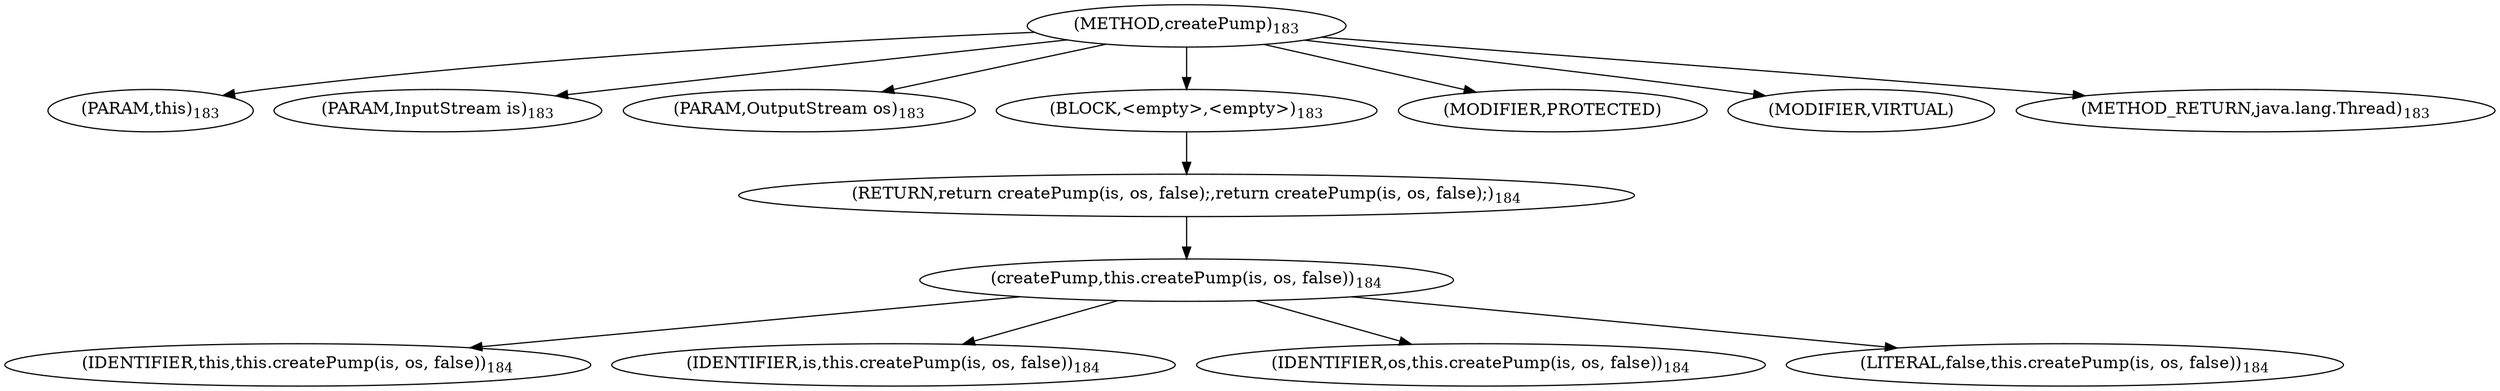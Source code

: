 digraph "createPump" {  
"301" [label = <(METHOD,createPump)<SUB>183</SUB>> ]
"24" [label = <(PARAM,this)<SUB>183</SUB>> ]
"302" [label = <(PARAM,InputStream is)<SUB>183</SUB>> ]
"303" [label = <(PARAM,OutputStream os)<SUB>183</SUB>> ]
"304" [label = <(BLOCK,&lt;empty&gt;,&lt;empty&gt;)<SUB>183</SUB>> ]
"305" [label = <(RETURN,return createPump(is, os, false);,return createPump(is, os, false);)<SUB>184</SUB>> ]
"306" [label = <(createPump,this.createPump(is, os, false))<SUB>184</SUB>> ]
"23" [label = <(IDENTIFIER,this,this.createPump(is, os, false))<SUB>184</SUB>> ]
"307" [label = <(IDENTIFIER,is,this.createPump(is, os, false))<SUB>184</SUB>> ]
"308" [label = <(IDENTIFIER,os,this.createPump(is, os, false))<SUB>184</SUB>> ]
"309" [label = <(LITERAL,false,this.createPump(is, os, false))<SUB>184</SUB>> ]
"310" [label = <(MODIFIER,PROTECTED)> ]
"311" [label = <(MODIFIER,VIRTUAL)> ]
"312" [label = <(METHOD_RETURN,java.lang.Thread)<SUB>183</SUB>> ]
  "301" -> "24" 
  "301" -> "302" 
  "301" -> "303" 
  "301" -> "304" 
  "301" -> "310" 
  "301" -> "311" 
  "301" -> "312" 
  "304" -> "305" 
  "305" -> "306" 
  "306" -> "23" 
  "306" -> "307" 
  "306" -> "308" 
  "306" -> "309" 
}
